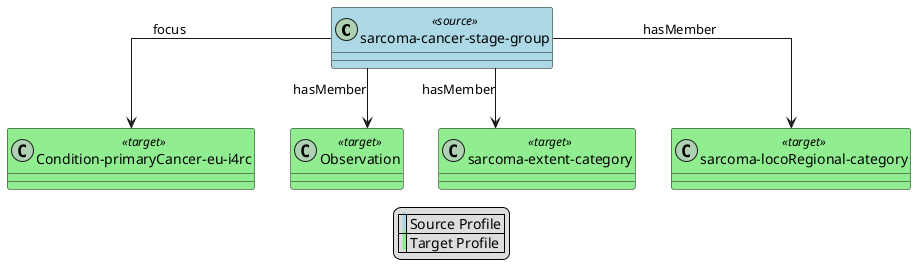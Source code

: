 
@startuml
!define RECTANGLE class
skinparam linetype ortho

skinparam class {
    BackgroundColor<<source>> LightBlue
    BackgroundColor<<target>> LightGreen
}
RECTANGLE sarcomacancerstagegroup as "sarcoma-cancer-stage-group" <<source>> [[StructureDefinition-Condition-primaryCancer-eu-i4rc.html]]
RECTANGLE ConditionprimaryCancereui4rc as "Condition-primaryCancer-eu-i4rc" <<target>> [[StructureDefinition-Condition-primaryCancer-eu-i4rc.html]]
RECTANGLE Observation as "Observation" <<target>> [[StructureDefinition-Observation.html]]
RECTANGLE sarcomaextentcategory as "sarcoma-extent-category" <<target>> [[StructureDefinition-sarcoma-extent-category.html]]
RECTANGLE sarcomalocoRegionalcategory as "sarcoma-locoRegional-category" <<target>> [[StructureDefinition-sarcoma-locoRegional-category.html]]
sarcomacancerstagegroup --> ConditionprimaryCancereui4rc : "focus"
sarcomacancerstagegroup --> Observation : "hasMember"
sarcomacancerstagegroup --> sarcomaextentcategory : "hasMember"
sarcomacancerstagegroup --> sarcomalocoRegionalcategory : "hasMember"

legend
  | <back:LightBlue> | Source Profile |
  | <back:LightGreen> | Target Profile |
endlegend

@enduml
